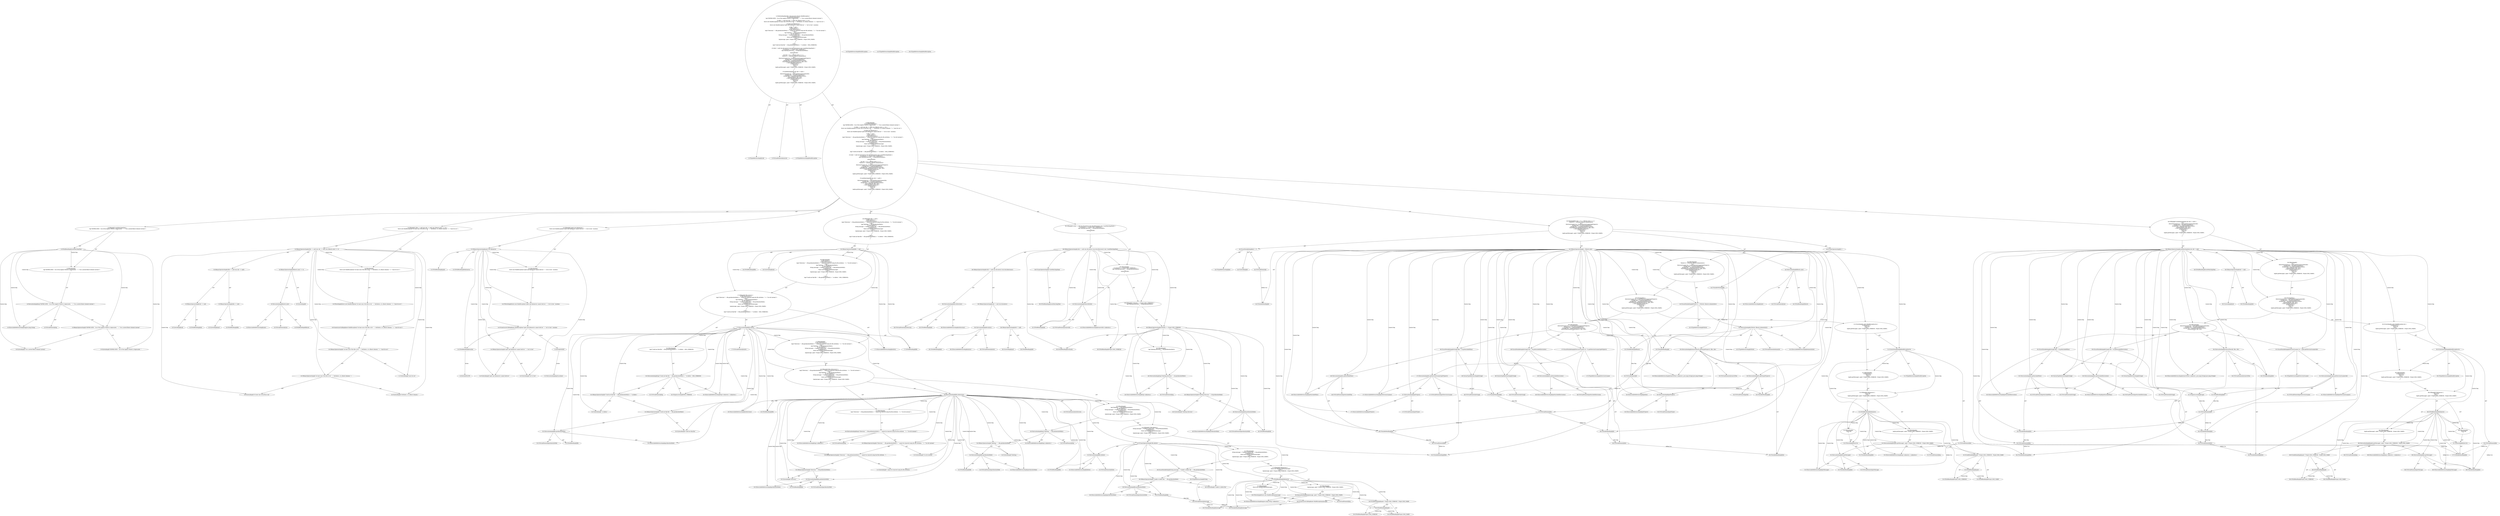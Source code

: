 digraph "execute#?" {
0 [label="2:CtTypeReferenceImpl@void" shape=ellipse]
1 [label="2:CtVirtualElement@execute" shape=ellipse]
2 [label="2:CtTypeReferenceImpl@BuildException" shape=ellipse]
3 [label="3:CtFieldReadImpl@usedMatchingTask" shape=ellipse]
4 [label="4:CtExecutableReferenceImpl@log(java.lang.String)" shape=ellipse]
5 [label="4:CtVirtualElement@log" shape=ellipse]
6 [label="5:CtLiteralImpl@\"DEPRECATED - Use of the implicit FileSet is deprecated.  \"" shape=ellipse]
7 [label="6:CtLiteralImpl@\"Use a nested fileset element instead.\"" shape=ellipse]
8 [label="5:CtBinaryOperatorImpl@\"DEPRECATED - Use of the implicit FileSet is deprecated.  \" + \"Use a nested fileset element instead.\"" shape=ellipse]
9 [label="4:CtInvocationImpl@log(\"DEPRECATED - Use of the implicit FileSet is deprecated.  \" + \"Use a nested fileset element instead.\")" shape=ellipse]
10 [label="3:CtBlockImpl@\{
    log(\"DEPRECATED - Use of the implicit FileSet is deprecated.  \" + \"Use a nested fileset element instead.\");
\}" shape=ellipse]
11 [label="3:CtIfImpl@if (usedMatchingTask) \{
    log(\"DEPRECATED - Use of the implicit FileSet is deprecated.  \" + \"Use a nested fileset element instead.\");
\}" shape=ellipse]
12 [label="8:CtFieldReadImpl@file" shape=ellipse]
13 [label="8:CtLiteralImpl@null" shape=ellipse]
14 [label="8:CtBinaryOperatorImpl@(file == null)" shape=ellipse]
15 [label="8:CtFieldReadImpl@dir" shape=ellipse]
16 [label="8:CtLiteralImpl@null" shape=ellipse]
17 [label="8:CtBinaryOperatorImpl@(dir == null)" shape=ellipse]
18 [label="8:CtBinaryOperatorImpl@((file == null) && (dir == null))" shape=ellipse]
19 [label="8:CtExecutableReferenceImpl@size()" shape=ellipse]
20 [label="8:CtVirtualElement@size" shape=ellipse]
21 [label="8:CtFieldReadImpl@filesets" shape=ellipse]
22 [label="8:CtInvocationImpl@filesets.size()" shape=ellipse]
23 [label="8:CtLiteralImpl@0" shape=ellipse]
24 [label="8:CtBinaryOperatorImpl@(filesets.size() == 0)" shape=ellipse]
25 [label="8:CtBinaryOperatorImpl@((file == null) && (dir == null)) && (filesets.size() == 0)" shape=ellipse]
26 [label="9:CtTypeReferenceImpl@BuildException" shape=ellipse]
27 [label="10:CtLiteralImpl@\"At least one of the file or dir \"" shape=ellipse]
28 [label="10:CtLiteralImpl@\"attributes, or a fileset element, \"" shape=ellipse]
29 [label="10:CtBinaryOperatorImpl@(\"At least one of the file or dir \" + \"attributes, or a fileset element, \")" shape=ellipse]
30 [label="11:CtLiteralImpl@\"must be set.\"" shape=ellipse]
31 [label="10:CtBinaryOperatorImpl@(\"At least one of the file or dir \" + \"attributes, or a fileset element, \") + \"must be set.\"" shape=ellipse]
32 [label="9:CtConstructorCallImpl@new BuildException((\"At least one of the file or dir \" + \"attributes, or a fileset element, \") + \"must be set.\")" shape=ellipse]
33 [label="9:CtThrowImpl@throw new BuildException((\"At least one of the file or dir \" + \"attributes, or a fileset element, \") + \"must be set.\")" shape=ellipse]
34 [label="8:CtBlockImpl@\{
    throw new BuildException((\"At least one of the file or dir \" + \"attributes, or a fileset element, \") + \"must be set.\");
\}" shape=ellipse]
35 [label="8:CtIfImpl@if (((file == null) && (dir == null)) && (filesets.size() == 0)) \{
    throw new BuildException((\"At least one of the file or dir \" + \"attributes, or a fileset element, \") + \"must be set.\");
\}" shape=ellipse]
36 [label="13:CtFieldReadImpl@quiet" shape=ellipse]
37 [label="13:CtFieldReadImpl@failonerror" shape=ellipse]
38 [label="13:CtBinaryOperatorImpl@quiet && failonerror" shape=ellipse]
39 [label="14:CtTypeReferenceImpl@BuildException" shape=ellipse]
40 [label="14:CtLiteralImpl@\"quiet and failonerror cannot both be \"" shape=ellipse]
41 [label="14:CtLiteralImpl@\"set to true\"" shape=ellipse]
42 [label="14:CtBinaryOperatorImpl@\"quiet and failonerror cannot both be \" + \"set to true\"" shape=ellipse]
43 [label="14:CtFieldReadImpl@location" shape=ellipse]
44 [label="14:CtConstructorCallImpl@new BuildException(\"quiet and failonerror cannot both be \" + \"set to true\", location)" shape=ellipse]
45 [label="14:CtThrowImpl@throw new BuildException(\"quiet and failonerror cannot both be \" + \"set to true\", location)" shape=ellipse]
46 [label="13:CtBlockImpl@\{
    throw new BuildException(\"quiet and failonerror cannot both be \" + \"set to true\", location);
\}" shape=ellipse]
47 [label="13:CtIfImpl@if (quiet && failonerror) \{
    throw new BuildException(\"quiet and failonerror cannot both be \" + \"set to true\", location);
\}" shape=ellipse]
48 [label="16:CtFieldReadImpl@file" shape=ellipse]
49 [label="16:CtLiteralImpl@null" shape=ellipse]
50 [label="16:CtBinaryOperatorImpl@file != null" shape=ellipse]
51 [label="17:CtExecutableReferenceImpl@exists()" shape=ellipse]
52 [label="17:CtVirtualElement@exists" shape=ellipse]
53 [label="17:CtFieldReadImpl@file" shape=ellipse]
54 [label="17:CtInvocationImpl@file.exists()" shape=ellipse]
55 [label="18:CtExecutableReferenceImpl@isDirectory()" shape=ellipse]
56 [label="18:CtVirtualElement@isDirectory" shape=ellipse]
57 [label="18:CtFieldReadImpl@file" shape=ellipse]
58 [label="18:CtInvocationImpl@file.isDirectory()" shape=ellipse]
59 [label="19:CtExecutableReferenceImpl@log(<unknown>)" shape=ellipse]
60 [label="19:CtVirtualElement@log" shape=ellipse]
61 [label="20:CtLiteralImpl@\"Directory \"" shape=ellipse]
62 [label="20:CtExecutableReferenceImpl@getAbsolutePath()" shape=ellipse]
63 [label="20:CtVirtualElement@getAbsolutePath" shape=ellipse]
64 [label="20:CtFieldReadImpl@file" shape=ellipse]
65 [label="20:CtInvocationImpl@file.getAbsolutePath()" shape=ellipse]
66 [label="20:CtBinaryOperatorImpl@(\"Directory \" + file.getAbsolutePath())" shape=ellipse]
67 [label="21:CtLiteralImpl@\" cannot be removed using the file attribute.  \"" shape=ellipse]
68 [label="20:CtBinaryOperatorImpl@((\"Directory \" + file.getAbsolutePath()) + \" cannot be removed using the file attribute.  \")" shape=ellipse]
69 [label="22:CtLiteralImpl@\"Use dir instead.\"" shape=ellipse]
70 [label="20:CtBinaryOperatorImpl@((\"Directory \" + file.getAbsolutePath()) + \" cannot be removed using the file attribute.  \") + \"Use dir instead.\"" shape=ellipse]
71 [label="19:CtInvocationImpl@log(((\"Directory \" + file.getAbsolutePath()) + \" cannot be removed using the file attribute.  \") + \"Use dir instead.\")" shape=ellipse]
72 [label="18:CtBlockImpl@\{
    log(((\"Directory \" + file.getAbsolutePath()) + \" cannot be removed using the file attribute.  \") + \"Use dir instead.\");
\}" shape=ellipse]
73 [label="24:CtExecutableReferenceImpl@log(<unknown>)" shape=ellipse]
74 [label="24:CtVirtualElement@log" shape=ellipse]
75 [label="24:CtLiteralImpl@\"Deleting: \"" shape=ellipse]
76 [label="24:CtExecutableReferenceImpl@getAbsolutePath()" shape=ellipse]
77 [label="24:CtVirtualElement@getAbsolutePath" shape=ellipse]
78 [label="24:CtFieldReadImpl@file" shape=ellipse]
79 [label="24:CtInvocationImpl@file.getAbsolutePath()" shape=ellipse]
80 [label="24:CtBinaryOperatorImpl@\"Deleting: \" + file.getAbsolutePath()" shape=ellipse]
81 [label="24:CtInvocationImpl@log(\"Deleting: \" + file.getAbsolutePath())" shape=ellipse]
82 [label="25:CtExecutableReferenceImpl@delete()" shape=ellipse]
83 [label="25:CtVirtualElement@delete" shape=ellipse]
84 [label="25:CtFieldReadImpl@file" shape=ellipse]
85 [label="25:CtInvocationImpl@file.delete()" shape=ellipse]
86 [label="25:CtUnaryOperatorImpl@!file.delete()" shape=ellipse]
87 [label="26:CtTypeReferenceImpl@String" shape=ellipse]
88 [label="26:CtLiteralImpl@\"Unable to delete file \"" shape=ellipse]
89 [label="26:CtExecutableReferenceImpl@getAbsolutePath()" shape=ellipse]
90 [label="26:CtVirtualElement@getAbsolutePath" shape=ellipse]
91 [label="26:CtFieldReadImpl@file" shape=ellipse]
92 [label="26:CtInvocationImpl@file.getAbsolutePath()" shape=ellipse]
93 [label="26:CtBinaryOperatorImpl@\"Unable to delete file \" + file.getAbsolutePath()" shape=ellipse]
94 [label="26:CtVirtualElement@message" shape=ellipse]
95 [label="26:CtLocalVariableImpl@String message = \"Unable to delete file \" + file.getAbsolutePath()" shape=ellipse]
96 [label="27:CtFieldReadImpl@failonerror" shape=ellipse]
97 [label="28:CtTypeReferenceImpl@BuildException" shape=ellipse]
98 [label="28:CtVariableReadImpl@message" shape=ellipse]
99 [label="28:CtConstructorCallImpl@new BuildException(message)" shape=ellipse]
100 [label="28:CtThrowImpl@throw new BuildException(message)" shape=ellipse]
101 [label="27:CtBlockImpl@\{
    throw new BuildException(message);
\}" shape=ellipse]
102 [label="30:CtExecutableReferenceImpl@log(java.lang.String,<unknown>)" shape=ellipse]
103 [label="30:CtVirtualElement@log" shape=ellipse]
104 [label="30:CtVariableReadImpl@message" shape=ellipse]
105 [label="30:CtFieldReadImpl@quiet" shape=ellipse]
106 [label="30:CtFieldReadImpl@Project.MSG_VERBOSE" shape=ellipse]
107 [label="30:CtFieldReadImpl@Project.MSG_WARN" shape=ellipse]
108 [label="30:CtConditionalImpl@quiet ? Project.MSG_VERBOSE : Project.MSG_WARN" shape=ellipse]
109 [label="30:CtInvocationImpl@log(message, quiet ? Project.MSG_VERBOSE : Project.MSG_WARN)" shape=ellipse]
110 [label="29:CtBlockImpl@\{
    log(message, quiet ? Project.MSG_VERBOSE : Project.MSG_WARN);
\}" shape=ellipse]
111 [label="27:CtIfImpl@if (failonerror) \{
    throw new BuildException(message);
\} else \{
    log(message, quiet ? Project.MSG_VERBOSE : Project.MSG_WARN);
\}" shape=ellipse]
112 [label="25:CtBlockImpl@\{
    String message = \"Unable to delete file \" + file.getAbsolutePath();
    if (failonerror) \{
        throw new BuildException(message);
    \} else \{
        log(message, quiet ? Project.MSG_VERBOSE : Project.MSG_WARN);
    \}
\}" shape=ellipse]
113 [label="25:CtIfImpl@if (!file.delete()) \{
    String message = \"Unable to delete file \" + file.getAbsolutePath();
    if (failonerror) \{
        throw new BuildException(message);
    \} else \{
        log(message, quiet ? Project.MSG_VERBOSE : Project.MSG_WARN);
    \}
\}" shape=ellipse]
114 [label="23:CtBlockImpl@\{
    log(\"Deleting: \" + file.getAbsolutePath());
    if (!file.delete()) \{
        String message = \"Unable to delete file \" + file.getAbsolutePath();
        if (failonerror) \{
            throw new BuildException(message);
        \} else \{
            log(message, quiet ? Project.MSG_VERBOSE : Project.MSG_WARN);
        \}
    \}
\}" shape=ellipse]
115 [label="18:CtIfImpl@if (file.isDirectory()) \{
    log(((\"Directory \" + file.getAbsolutePath()) + \" cannot be removed using the file attribute.  \") + \"Use dir instead.\");
\} else \{
    log(\"Deleting: \" + file.getAbsolutePath());
    if (!file.delete()) \{
        String message = \"Unable to delete file \" + file.getAbsolutePath();
        if (failonerror) \{
            throw new BuildException(message);
        \} else \{
            log(message, quiet ? Project.MSG_VERBOSE : Project.MSG_WARN);
        \}
    \}
\}" shape=ellipse]
116 [label="17:CtBlockImpl@\{
    if (file.isDirectory()) \{
        log(((\"Directory \" + file.getAbsolutePath()) + \" cannot be removed using the file attribute.  \") + \"Use dir instead.\");
    \} else \{
        log(\"Deleting: \" + file.getAbsolutePath());
        if (!file.delete()) \{
            String message = \"Unable to delete file \" + file.getAbsolutePath();
            if (failonerror) \{
                throw new BuildException(message);
            \} else \{
                log(message, quiet ? Project.MSG_VERBOSE : Project.MSG_WARN);
            \}
        \}
    \}
\}" shape=ellipse]
117 [label="35:CtExecutableReferenceImpl@log(<unknown>,<unknown>)" shape=ellipse]
118 [label="35:CtVirtualElement@log" shape=ellipse]
119 [label="35:CtLiteralImpl@\"Could not find file \"" shape=ellipse]
120 [label="35:CtExecutableReferenceImpl@getAbsolutePath()" shape=ellipse]
121 [label="35:CtVirtualElement@getAbsolutePath" shape=ellipse]
122 [label="35:CtFieldReadImpl@file" shape=ellipse]
123 [label="35:CtInvocationImpl@file.getAbsolutePath()" shape=ellipse]
124 [label="35:CtBinaryOperatorImpl@(\"Could not find file \" + file.getAbsolutePath())" shape=ellipse]
125 [label="35:CtLiteralImpl@\" to delete.\"" shape=ellipse]
126 [label="35:CtBinaryOperatorImpl@(\"Could not find file \" + file.getAbsolutePath()) + \" to delete.\"" shape=ellipse]
127 [label="35:CtTypeAccessImpl@MSG_VERBOSE" shape=ellipse]
128 [label="35:CtInvocationImpl@log((\"Could not find file \" + file.getAbsolutePath()) + \" to delete.\", MSG_VERBOSE)" shape=ellipse]
129 [label="34:CtBlockImpl@\{
    log((\"Could not find file \" + file.getAbsolutePath()) + \" to delete.\", MSG_VERBOSE);
\}" shape=ellipse]
130 [label="17:CtIfImpl@if (file.exists()) \{
    if (file.isDirectory()) \{
        log(((\"Directory \" + file.getAbsolutePath()) + \" cannot be removed using the file attribute.  \") + \"Use dir instead.\");
    \} else \{
        log(\"Deleting: \" + file.getAbsolutePath());
        if (!file.delete()) \{
            String message = \"Unable to delete file \" + file.getAbsolutePath();
            if (failonerror) \{
                throw new BuildException(message);
            \} else \{
                log(message, quiet ? Project.MSG_VERBOSE : Project.MSG_WARN);
            \}
        \}
    \}
\} else \{
    log((\"Could not find file \" + file.getAbsolutePath()) + \" to delete.\", MSG_VERBOSE);
\}" shape=ellipse]
131 [label="16:CtBlockImpl@\{
    if (file.exists()) \{
        if (file.isDirectory()) \{
            log(((\"Directory \" + file.getAbsolutePath()) + \" cannot be removed using the file attribute.  \") + \"Use dir instead.\");
        \} else \{
            log(\"Deleting: \" + file.getAbsolutePath());
            if (!file.delete()) \{
                String message = \"Unable to delete file \" + file.getAbsolutePath();
                if (failonerror) \{
                    throw new BuildException(message);
                \} else \{
                    log(message, quiet ? Project.MSG_VERBOSE : Project.MSG_WARN);
                \}
            \}
        \}
    \} else \{
        log((\"Could not find file \" + file.getAbsolutePath()) + \" to delete.\", MSG_VERBOSE);
    \}
\}" shape=ellipse]
132 [label="16:CtIfImpl@if (file != null) \{
    if (file.exists()) \{
        if (file.isDirectory()) \{
            log(((\"Directory \" + file.getAbsolutePath()) + \" cannot be removed using the file attribute.  \") + \"Use dir instead.\");
        \} else \{
            log(\"Deleting: \" + file.getAbsolutePath());
            if (!file.delete()) \{
                String message = \"Unable to delete file \" + file.getAbsolutePath();
                if (failonerror) \{
                    throw new BuildException(message);
                \} else \{
                    log(message, quiet ? Project.MSG_VERBOSE : Project.MSG_WARN);
                \}
            \}
        \}
    \} else \{
        log((\"Could not find file \" + file.getAbsolutePath()) + \" to delete.\", MSG_VERBOSE);
    \}
\}" shape=ellipse]
133 [label="38:CtFieldReadImpl@dir" shape=ellipse]
134 [label="38:CtLiteralImpl@null" shape=ellipse]
135 [label="38:CtBinaryOperatorImpl@(dir != null)" shape=ellipse]
136 [label="38:CtExecutableReferenceImpl@exists()" shape=ellipse]
137 [label="38:CtVirtualElement@exists" shape=ellipse]
138 [label="38:CtFieldReadImpl@dir" shape=ellipse]
139 [label="38:CtInvocationImpl@dir.exists()" shape=ellipse]
140 [label="38:CtBinaryOperatorImpl@((dir != null) && dir.exists())" shape=ellipse]
141 [label="38:CtExecutableReferenceImpl@isDirectory()" shape=ellipse]
142 [label="38:CtVirtualElement@isDirectory" shape=ellipse]
143 [label="38:CtFieldReadImpl@dir" shape=ellipse]
144 [label="38:CtInvocationImpl@dir.isDirectory()" shape=ellipse]
145 [label="38:CtBinaryOperatorImpl@(((dir != null) && dir.exists()) && dir.isDirectory())" shape=ellipse]
146 [label="38:CtFieldReadImpl@usedMatchingTask" shape=ellipse]
147 [label="38:CtUnaryOperatorImpl@(!usedMatchingTask)" shape=ellipse]
148 [label="38:CtBinaryOperatorImpl@(((dir != null) && dir.exists()) && dir.isDirectory()) && (!usedMatchingTask)" shape=ellipse]
149 [label="39:CtFieldReadImpl@verbosity" shape=ellipse]
150 [label="39:CtFieldReadImpl@Project.MSG_VERBOSE" shape=ellipse]
151 [label="39:CtBinaryOperatorImpl@verbosity == Project.MSG_VERBOSE" shape=ellipse]
152 [label="40:CtExecutableReferenceImpl@log(<unknown>)" shape=ellipse]
153 [label="40:CtVirtualElement@log" shape=ellipse]
154 [label="40:CtLiteralImpl@\"Deleting directory \"" shape=ellipse]
155 [label="40:CtExecutableReferenceImpl@getAbsolutePath()" shape=ellipse]
156 [label="40:CtVirtualElement@getAbsolutePath" shape=ellipse]
157 [label="40:CtFieldReadImpl@dir" shape=ellipse]
158 [label="40:CtInvocationImpl@dir.getAbsolutePath()" shape=ellipse]
159 [label="40:CtBinaryOperatorImpl@\"Deleting directory \" + dir.getAbsolutePath()" shape=ellipse]
160 [label="40:CtInvocationImpl@log(\"Deleting directory \" + dir.getAbsolutePath())" shape=ellipse]
161 [label="39:CtBlockImpl@\{
    log(\"Deleting directory \" + dir.getAbsolutePath());
\}" shape=ellipse]
162 [label="39:CtIfImpl@if (verbosity == Project.MSG_VERBOSE) \{
    log(\"Deleting directory \" + dir.getAbsolutePath());
\}" shape=ellipse]
163 [label="42:CtExecutableReferenceImpl@removeDir(<unknown>)" shape=ellipse]
164 [label="42:CtVirtualElement@removeDir" shape=ellipse]
165 [label="42:CtFieldReadImpl@dir" shape=ellipse]
166 [label="42:CtInvocationImpl@removeDir(dir)" shape=ellipse]
167 [label="38:CtBlockImpl@\{
    if (verbosity == Project.MSG_VERBOSE) \{
        log(\"Deleting directory \" + dir.getAbsolutePath());
    \}
    removeDir(dir);
\}" shape=ellipse]
168 [label="38:CtIfImpl@if ((((dir != null) && dir.exists()) && dir.isDirectory()) && (!usedMatchingTask)) \{
    if (verbosity == Project.MSG_VERBOSE) \{
        log(\"Deleting directory \" + dir.getAbsolutePath());
    \}
    removeDir(dir);
\}" shape=ellipse]
169 [label="44:CtTypeReferenceImpl@int" shape=ellipse]
170 [label="44:CtLiteralImpl@0" shape=ellipse]
171 [label="44:CtVirtualElement@i" shape=ellipse]
172 [label="44:CtLocalVariableImpl@int i = 0" shape=ellipse]
173 [label="44:CtVariableReadImpl@i" shape=ellipse]
174 [label="44:CtExecutableReferenceImpl@size()" shape=ellipse]
175 [label="44:CtVirtualElement@size" shape=ellipse]
176 [label="44:CtFieldReadImpl@filesets" shape=ellipse]
177 [label="44:CtInvocationImpl@filesets.size()" shape=ellipse]
178 [label="44:CtBinaryOperatorImpl@i < filesets.size()" shape=ellipse]
179 [label="44:CtVariableWriteImpl@i" shape=ellipse]
180 [label="44:CtUnaryOperatorImpl@i++" shape=ellipse]
181 [label="45:CtTypeReferenceImpl@FileSet" shape=ellipse]
182 [label="45:CtExecutableReferenceImpl@elementAt(int)" shape=ellipse]
183 [label="45:CtVirtualElement@elementAt" shape=ellipse]
184 [label="45:CtFieldReadImpl@filesets" shape=ellipse]
185 [label="45:CtVariableReadImpl@i" shape=ellipse]
186 [label="45:CtInvocationImpl@((FileSet) (filesets.elementAt(i)))" shape=ellipse]
187 [label="45:CtTypeReferenceImpl@FileSet" shape=ellipse]
188 [label="45:CtVirtualElement@fs" shape=ellipse]
189 [label="45:CtLocalVariableImpl@FileSet fs = ((FileSet) (filesets.elementAt(i)))" shape=ellipse]
190 [label="47:CtTypeReferenceImpl@DirectoryScanner" shape=ellipse]
191 [label="47:CtExecutableReferenceImpl@getDirectoryScanner()" shape=ellipse]
192 [label="47:CtVirtualElement@getDirectoryScanner" shape=ellipse]
193 [label="47:CtVariableReadImpl@fs" shape=ellipse]
194 [label="47:CtExecutableReferenceImpl@getProject()" shape=ellipse]
195 [label="47:CtVirtualElement@getProject" shape=ellipse]
196 [label="47:CtInvocationImpl@getProject()" shape=ellipse]
197 [label="47:CtInvocationImpl@fs.getDirectoryScanner(getProject())" shape=ellipse]
198 [label="47:CtVirtualElement@ds" shape=ellipse]
199 [label="47:CtLocalVariableImpl@DirectoryScanner ds = fs.getDirectoryScanner(getProject())" shape=ellipse]
200 [label="48:CtVirtualElement@String[]" shape=ellipse]
201 [label="48:CtArrayTypeReferenceImpl@String[]" shape=ellipse]
202 [label="48:CtExecutableReferenceImpl@getIncludedFiles()" shape=ellipse]
203 [label="48:CtVirtualElement@getIncludedFiles" shape=ellipse]
204 [label="48:CtVariableReadImpl@ds" shape=ellipse]
205 [label="48:CtInvocationImpl@ds.getIncludedFiles()" shape=ellipse]
206 [label="48:CtVirtualElement@files" shape=ellipse]
207 [label="48:CtLocalVariableImpl@String[] files = ds.getIncludedFiles()" shape=ellipse]
208 [label="49:CtVirtualElement@String[]" shape=ellipse]
209 [label="49:CtArrayTypeReferenceImpl@String[]" shape=ellipse]
210 [label="49:CtExecutableReferenceImpl@getIncludedDirectories()" shape=ellipse]
211 [label="49:CtVirtualElement@getIncludedDirectories" shape=ellipse]
212 [label="49:CtVariableReadImpl@ds" shape=ellipse]
213 [label="49:CtInvocationImpl@ds.getIncludedDirectories()" shape=ellipse]
214 [label="49:CtVirtualElement@dirs" shape=ellipse]
215 [label="49:CtLocalVariableImpl@String[] dirs = ds.getIncludedDirectories()" shape=ellipse]
216 [label="50:CtExecutableReferenceImpl@removeFiles(<unknown>,java.lang.String[],java.lang.String[])" shape=ellipse]
217 [label="50:CtVirtualElement@removeFiles" shape=ellipse]
218 [label="50:CtExecutableReferenceImpl@getDir()" shape=ellipse]
219 [label="50:CtVirtualElement@getDir" shape=ellipse]
220 [label="50:CtVariableReadImpl@fs" shape=ellipse]
221 [label="50:CtExecutableReferenceImpl@getProject()" shape=ellipse]
222 [label="50:CtVirtualElement@getProject" shape=ellipse]
223 [label="50:CtInvocationImpl@getProject()" shape=ellipse]
224 [label="50:CtInvocationImpl@fs.getDir(getProject())" shape=ellipse]
225 [label="50:CtVariableReadImpl@files" shape=ellipse]
226 [label="50:CtVariableReadImpl@dirs" shape=ellipse]
227 [label="50:CtInvocationImpl@removeFiles(fs.getDir(getProject()), files, dirs)" shape=ellipse]
228 [label="46:CtBlockImpl@\{
    DirectoryScanner ds = fs.getDirectoryScanner(getProject());
    String[] files = ds.getIncludedFiles();
    String[] dirs = ds.getIncludedDirectories();
    removeFiles(fs.getDir(getProject()), files, dirs);
\}" shape=ellipse]
229 [label="51:CtVirtualElement@be" shape=ellipse]
230 [label="51:CtTypeReferenceImpl@BuildException" shape=ellipse]
231 [label="51:CtCatchVariableImpl@BuildException be" shape=ellipse]
232 [label="52:CtFieldReadImpl@failonerror" shape=ellipse]
233 [label="53:CtVariableReadImpl@be" shape=ellipse]
234 [label="53:CtThrowImpl@throw be" shape=ellipse]
235 [label="52:CtBlockImpl@\{
    throw be;
\}" shape=ellipse]
236 [label="55:CtExecutableReferenceImpl@log(<unknown>,<unknown>)" shape=ellipse]
237 [label="55:CtVirtualElement@log" shape=ellipse]
238 [label="55:CtExecutableReferenceImpl@getMessage()" shape=ellipse]
239 [label="55:CtVirtualElement@getMessage" shape=ellipse]
240 [label="55:CtVariableReadImpl@be" shape=ellipse]
241 [label="55:CtInvocationImpl@be.getMessage()" shape=ellipse]
242 [label="55:CtFieldReadImpl@quiet" shape=ellipse]
243 [label="55:CtFieldReadImpl@Project.MSG_VERBOSE" shape=ellipse]
244 [label="55:CtFieldReadImpl@Project.MSG_WARN" shape=ellipse]
245 [label="55:CtConditionalImpl@quiet ? Project.MSG_VERBOSE : Project.MSG_WARN" shape=ellipse]
246 [label="55:CtInvocationImpl@log(be.getMessage(), quiet ? Project.MSG_VERBOSE : Project.MSG_WARN)" shape=ellipse]
247 [label="54:CtBlockImpl@\{
    log(be.getMessage(), quiet ? Project.MSG_VERBOSE : Project.MSG_WARN);
\}" shape=ellipse]
248 [label="52:CtIfImpl@if (failonerror) \{
    throw be;
\} else \{
    log(be.getMessage(), quiet ? Project.MSG_VERBOSE : Project.MSG_WARN);
\}" shape=ellipse]
249 [label="51:CtBlockImpl@\{
    if (failonerror) \{
        throw be;
    \} else \{
        log(be.getMessage(), quiet ? Project.MSG_VERBOSE : Project.MSG_WARN);
    \}
\}" shape=ellipse]
250 [label="51:CtCatchImpl@ catch (BuildException be) \{
    if (failonerror) \{
        throw be;
    \} else \{
        log(be.getMessage(), quiet ? Project.MSG_VERBOSE : Project.MSG_WARN);
    \}
\}" shape=ellipse]
251 [label="46:CtTryImpl@try \{
    DirectoryScanner ds = fs.getDirectoryScanner(getProject());
    String[] files = ds.getIncludedFiles();
    String[] dirs = ds.getIncludedDirectories();
    removeFiles(fs.getDir(getProject()), files, dirs);
\} catch (BuildException be) \{
    if (failonerror) \{
        throw be;
    \} else \{
        log(be.getMessage(), quiet ? Project.MSG_VERBOSE : Project.MSG_WARN);
    \}
\}" shape=ellipse]
252 [label="44:CtBlockImpl@\{
    FileSet fs = ((FileSet) (filesets.elementAt(i)));
    try \{
        DirectoryScanner ds = fs.getDirectoryScanner(getProject());
        String[] files = ds.getIncludedFiles();
        String[] dirs = ds.getIncludedDirectories();
        removeFiles(fs.getDir(getProject()), files, dirs);
    \} catch (BuildException be) \{
        if (failonerror) \{
            throw be;
        \} else \{
            log(be.getMessage(), quiet ? Project.MSG_VERBOSE : Project.MSG_WARN);
        \}
    \}
\}" shape=ellipse]
253 [label="44:CtForImpl@for (int i = 0; i < filesets.size(); i++) \{
    FileSet fs = ((FileSet) (filesets.elementAt(i)));
    try \{
        DirectoryScanner ds = fs.getDirectoryScanner(getProject());
        String[] files = ds.getIncludedFiles();
        String[] dirs = ds.getIncludedDirectories();
        removeFiles(fs.getDir(getProject()), files, dirs);
    \} catch (BuildException be) \{
        if (failonerror) \{
            throw be;
        \} else \{
            log(be.getMessage(), quiet ? Project.MSG_VERBOSE : Project.MSG_WARN);
        \}
    \}
\}" shape=ellipse]
254 [label="59:CtFieldReadImpl@usedMatchingTask" shape=ellipse]
255 [label="59:CtFieldReadImpl@dir" shape=ellipse]
256 [label="59:CtLiteralImpl@null" shape=ellipse]
257 [label="59:CtBinaryOperatorImpl@(dir != null)" shape=ellipse]
258 [label="59:CtBinaryOperatorImpl@usedMatchingTask && (dir != null)" shape=ellipse]
259 [label="61:CtTypeReferenceImpl@DirectoryScanner" shape=ellipse]
260 [label="61:CtExecutableReferenceImpl@getDirectoryScanner()" shape=ellipse]
261 [label="61:CtVirtualElement@getDirectoryScanner" shape=ellipse]
262 [label="61:CtSuperAccessImpl@super" shape=ellipse]
263 [label="61:CtFieldReadImpl@dir" shape=ellipse]
264 [label="61:CtInvocationImpl@super.getDirectoryScanner(dir)" shape=ellipse]
265 [label="61:CtVirtualElement@ds" shape=ellipse]
266 [label="61:CtLocalVariableImpl@DirectoryScanner ds = super.getDirectoryScanner(dir)" shape=ellipse]
267 [label="62:CtVirtualElement@String[]" shape=ellipse]
268 [label="62:CtArrayTypeReferenceImpl@String[]" shape=ellipse]
269 [label="62:CtExecutableReferenceImpl@getIncludedFiles()" shape=ellipse]
270 [label="62:CtVirtualElement@getIncludedFiles" shape=ellipse]
271 [label="62:CtVariableReadImpl@ds" shape=ellipse]
272 [label="62:CtInvocationImpl@ds.getIncludedFiles()" shape=ellipse]
273 [label="62:CtVirtualElement@files" shape=ellipse]
274 [label="62:CtLocalVariableImpl@String[] files = ds.getIncludedFiles()" shape=ellipse]
275 [label="63:CtVirtualElement@String[]" shape=ellipse]
276 [label="63:CtArrayTypeReferenceImpl@String[]" shape=ellipse]
277 [label="63:CtExecutableReferenceImpl@getIncludedDirectories()" shape=ellipse]
278 [label="63:CtVirtualElement@getIncludedDirectories" shape=ellipse]
279 [label="63:CtVariableReadImpl@ds" shape=ellipse]
280 [label="63:CtInvocationImpl@ds.getIncludedDirectories()" shape=ellipse]
281 [label="63:CtVirtualElement@dirs" shape=ellipse]
282 [label="63:CtLocalVariableImpl@String[] dirs = ds.getIncludedDirectories()" shape=ellipse]
283 [label="64:CtExecutableReferenceImpl@removeFiles(<unknown>,java.lang.String[],java.lang.String[])" shape=ellipse]
284 [label="64:CtVirtualElement@removeFiles" shape=ellipse]
285 [label="64:CtFieldReadImpl@dir" shape=ellipse]
286 [label="64:CtVariableReadImpl@files" shape=ellipse]
287 [label="64:CtVariableReadImpl@dirs" shape=ellipse]
288 [label="64:CtInvocationImpl@removeFiles(dir, files, dirs)" shape=ellipse]
289 [label="60:CtBlockImpl@\{
    DirectoryScanner ds = super.getDirectoryScanner(dir);
    String[] files = ds.getIncludedFiles();
    String[] dirs = ds.getIncludedDirectories();
    removeFiles(dir, files, dirs);
\}" shape=ellipse]
290 [label="65:CtVirtualElement@be" shape=ellipse]
291 [label="65:CtTypeReferenceImpl@BuildException" shape=ellipse]
292 [label="65:CtCatchVariableImpl@BuildException be" shape=ellipse]
293 [label="66:CtFieldReadImpl@failonerror" shape=ellipse]
294 [label="67:CtVariableReadImpl@be" shape=ellipse]
295 [label="67:CtThrowImpl@throw be" shape=ellipse]
296 [label="66:CtBlockImpl@\{
    throw be;
\}" shape=ellipse]
297 [label="69:CtExecutableReferenceImpl@log(<unknown>,<unknown>)" shape=ellipse]
298 [label="69:CtVirtualElement@log" shape=ellipse]
299 [label="69:CtExecutableReferenceImpl@getMessage()" shape=ellipse]
300 [label="69:CtVirtualElement@getMessage" shape=ellipse]
301 [label="69:CtVariableReadImpl@be" shape=ellipse]
302 [label="69:CtInvocationImpl@be.getMessage()" shape=ellipse]
303 [label="69:CtFieldReadImpl@quiet" shape=ellipse]
304 [label="69:CtFieldReadImpl@Project.MSG_VERBOSE" shape=ellipse]
305 [label="69:CtFieldReadImpl@Project.MSG_WARN" shape=ellipse]
306 [label="69:CtConditionalImpl@quiet ? Project.MSG_VERBOSE : Project.MSG_WARN" shape=ellipse]
307 [label="69:CtInvocationImpl@log(be.getMessage(), quiet ? Project.MSG_VERBOSE : Project.MSG_WARN)" shape=ellipse]
308 [label="68:CtBlockImpl@\{
    log(be.getMessage(), quiet ? Project.MSG_VERBOSE : Project.MSG_WARN);
\}" shape=ellipse]
309 [label="66:CtIfImpl@if (failonerror) \{
    throw be;
\} else \{
    log(be.getMessage(), quiet ? Project.MSG_VERBOSE : Project.MSG_WARN);
\}" shape=ellipse]
310 [label="65:CtBlockImpl@\{
    if (failonerror) \{
        throw be;
    \} else \{
        log(be.getMessage(), quiet ? Project.MSG_VERBOSE : Project.MSG_WARN);
    \}
\}" shape=ellipse]
311 [label="65:CtCatchImpl@ catch (BuildException be) \{
    if (failonerror) \{
        throw be;
    \} else \{
        log(be.getMessage(), quiet ? Project.MSG_VERBOSE : Project.MSG_WARN);
    \}
\}" shape=ellipse]
312 [label="60:CtTryImpl@try \{
    DirectoryScanner ds = super.getDirectoryScanner(dir);
    String[] files = ds.getIncludedFiles();
    String[] dirs = ds.getIncludedDirectories();
    removeFiles(dir, files, dirs);
\} catch (BuildException be) \{
    if (failonerror) \{
        throw be;
    \} else \{
        log(be.getMessage(), quiet ? Project.MSG_VERBOSE : Project.MSG_WARN);
    \}
\}" shape=ellipse]
313 [label="59:CtBlockImpl@\{
    try \{
        DirectoryScanner ds = super.getDirectoryScanner(dir);
        String[] files = ds.getIncludedFiles();
        String[] dirs = ds.getIncludedDirectories();
        removeFiles(dir, files, dirs);
    \} catch (BuildException be) \{
        if (failonerror) \{
            throw be;
        \} else \{
            log(be.getMessage(), quiet ? Project.MSG_VERBOSE : Project.MSG_WARN);
        \}
    \}
\}" shape=ellipse]
314 [label="59:CtIfImpl@if (usedMatchingTask && (dir != null)) \{
    try \{
        DirectoryScanner ds = super.getDirectoryScanner(dir);
        String[] files = ds.getIncludedFiles();
        String[] dirs = ds.getIncludedDirectories();
        removeFiles(dir, files, dirs);
    \} catch (BuildException be) \{
        if (failonerror) \{
            throw be;
        \} else \{
            log(be.getMessage(), quiet ? Project.MSG_VERBOSE : Project.MSG_WARN);
        \}
    \}
\}" shape=ellipse]
315 [label="2:CtBlockImpl@\{
    if (usedMatchingTask) \{
        log(\"DEPRECATED - Use of the implicit FileSet is deprecated.  \" + \"Use a nested fileset element instead.\");
    \}
    if (((file == null) && (dir == null)) && (filesets.size() == 0)) \{
        throw new BuildException((\"At least one of the file or dir \" + \"attributes, or a fileset element, \") + \"must be set.\");
    \}
    if (quiet && failonerror) \{
        throw new BuildException(\"quiet and failonerror cannot both be \" + \"set to true\", location);
    \}
    if (file != null) \{
        if (file.exists()) \{
            if (file.isDirectory()) \{
                log(((\"Directory \" + file.getAbsolutePath()) + \" cannot be removed using the file attribute.  \") + \"Use dir instead.\");
            \} else \{
                log(\"Deleting: \" + file.getAbsolutePath());
                if (!file.delete()) \{
                    String message = \"Unable to delete file \" + file.getAbsolutePath();
                    if (failonerror) \{
                        throw new BuildException(message);
                    \} else \{
                        log(message, quiet ? Project.MSG_VERBOSE : Project.MSG_WARN);
                    \}
                \}
            \}
        \} else \{
            log((\"Could not find file \" + file.getAbsolutePath()) + \" to delete.\", MSG_VERBOSE);
        \}
    \}
    if ((((dir != null) && dir.exists()) && dir.isDirectory()) && (!usedMatchingTask)) \{
        if (verbosity == Project.MSG_VERBOSE) \{
            log(\"Deleting directory \" + dir.getAbsolutePath());
        \}
        removeDir(dir);
    \}
    for (int i = 0; i < filesets.size(); i++) \{
        FileSet fs = ((FileSet) (filesets.elementAt(i)));
        try \{
            DirectoryScanner ds = fs.getDirectoryScanner(getProject());
            String[] files = ds.getIncludedFiles();
            String[] dirs = ds.getIncludedDirectories();
            removeFiles(fs.getDir(getProject()), files, dirs);
        \} catch (BuildException be) \{
            if (failonerror) \{
                throw be;
            \} else \{
                log(be.getMessage(), quiet ? Project.MSG_VERBOSE : Project.MSG_WARN);
            \}
        \}
    \}
    if (usedMatchingTask && (dir != null)) \{
        try \{
            DirectoryScanner ds = super.getDirectoryScanner(dir);
            String[] files = ds.getIncludedFiles();
            String[] dirs = ds.getIncludedDirectories();
            removeFiles(dir, files, dirs);
        \} catch (BuildException be) \{
            if (failonerror) \{
                throw be;
            \} else \{
                log(be.getMessage(), quiet ? Project.MSG_VERBOSE : Project.MSG_WARN);
            \}
        \}
    \}
\}" shape=ellipse]
316 [label="2:CtMethodImpl@public void execute() throws BuildException \{
    if (usedMatchingTask) \{
        log(\"DEPRECATED - Use of the implicit FileSet is deprecated.  \" + \"Use a nested fileset element instead.\");
    \}
    if (((file == null) && (dir == null)) && (filesets.size() == 0)) \{
        throw new BuildException((\"At least one of the file or dir \" + \"attributes, or a fileset element, \") + \"must be set.\");
    \}
    if (quiet && failonerror) \{
        throw new BuildException(\"quiet and failonerror cannot both be \" + \"set to true\", location);
    \}
    if (file != null) \{
        if (file.exists()) \{
            if (file.isDirectory()) \{
                log(((\"Directory \" + file.getAbsolutePath()) + \" cannot be removed using the file attribute.  \") + \"Use dir instead.\");
            \} else \{
                log(\"Deleting: \" + file.getAbsolutePath());
                if (!file.delete()) \{
                    String message = \"Unable to delete file \" + file.getAbsolutePath();
                    if (failonerror) \{
                        throw new BuildException(message);
                    \} else \{
                        log(message, quiet ? Project.MSG_VERBOSE : Project.MSG_WARN);
                    \}
                \}
            \}
        \} else \{
            log((\"Could not find file \" + file.getAbsolutePath()) + \" to delete.\", MSG_VERBOSE);
        \}
    \}
    if ((((dir != null) && dir.exists()) && dir.isDirectory()) && (!usedMatchingTask)) \{
        if (verbosity == Project.MSG_VERBOSE) \{
            log(\"Deleting directory \" + dir.getAbsolutePath());
        \}
        removeDir(dir);
    \}
    for (int i = 0; i < filesets.size(); i++) \{
        FileSet fs = ((FileSet) (filesets.elementAt(i)));
        try \{
            DirectoryScanner ds = fs.getDirectoryScanner(getProject());
            String[] files = ds.getIncludedFiles();
            String[] dirs = ds.getIncludedDirectories();
            removeFiles(fs.getDir(getProject()), files, dirs);
        \} catch (BuildException be) \{
            if (failonerror) \{
                throw be;
            \} else \{
                log(be.getMessage(), quiet ? Project.MSG_VERBOSE : Project.MSG_WARN);
            \}
        \}
    \}
    if (usedMatchingTask && (dir != null)) \{
        try \{
            DirectoryScanner ds = super.getDirectoryScanner(dir);
            String[] files = ds.getIncludedFiles();
            String[] dirs = ds.getIncludedDirectories();
            removeFiles(dir, files, dirs);
        \} catch (BuildException be) \{
            if (failonerror) \{
                throw be;
            \} else \{
                log(be.getMessage(), quiet ? Project.MSG_VERBOSE : Project.MSG_WARN);
            \}
        \}
    \}
\}" shape=ellipse]
317 [label="14:Delete@DELETE" shape=ellipse]
318 [label="15:Insert@INSERT" shape=ellipse]
319 [label="15:CtInvocationImpl@getLocation()" shape=ellipse]
3 -> 10 [label="Control Dep"];
3 -> 9 [label="Control Dep"];
3 -> 4 [label="Control Dep"];
3 -> 8 [label="Control Dep"];
3 -> 6 [label="Control Dep"];
3 -> 7 [label="Control Dep"];
8 -> 6 [label="AST"];
8 -> 7 [label="AST"];
9 -> 5 [label="AST"];
9 -> 4 [label="AST"];
9 -> 8 [label="AST"];
10 -> 9 [label="AST"];
11 -> 3 [label="AST"];
11 -> 10 [label="AST"];
14 -> 12 [label="AST"];
14 -> 13 [label="AST"];
17 -> 15 [label="AST"];
17 -> 16 [label="AST"];
18 -> 14 [label="AST"];
18 -> 17 [label="AST"];
22 -> 20 [label="AST"];
22 -> 21 [label="AST"];
22 -> 19 [label="AST"];
24 -> 22 [label="AST"];
24 -> 23 [label="AST"];
25 -> 18 [label="AST"];
25 -> 24 [label="AST"];
25 -> 34 [label="Control Dep"];
25 -> 33 [label="Control Dep"];
25 -> 32 [label="Control Dep"];
25 -> 31 [label="Control Dep"];
25 -> 29 [label="Control Dep"];
25 -> 27 [label="Control Dep"];
25 -> 28 [label="Control Dep"];
25 -> 30 [label="Control Dep"];
29 -> 27 [label="AST"];
29 -> 28 [label="AST"];
31 -> 29 [label="AST"];
31 -> 30 [label="AST"];
32 -> 31 [label="AST"];
33 -> 32 [label="AST"];
34 -> 33 [label="AST"];
35 -> 25 [label="AST"];
35 -> 34 [label="AST"];
38 -> 36 [label="AST"];
38 -> 37 [label="AST"];
38 -> 46 [label="Control Dep"];
38 -> 45 [label="Control Dep"];
38 -> 44 [label="Control Dep"];
38 -> 42 [label="Control Dep"];
38 -> 40 [label="Control Dep"];
38 -> 41 [label="Control Dep"];
38 -> 43 [label="Control Dep"];
42 -> 40 [label="AST"];
42 -> 41 [label="AST"];
43 -> 317 [label="Action"];
44 -> 42 [label="AST"];
44 -> 43 [label="AST"];
44 -> 318 [label="Action"];
45 -> 44 [label="AST"];
46 -> 45 [label="AST"];
47 -> 38 [label="AST"];
47 -> 46 [label="AST"];
50 -> 48 [label="AST"];
50 -> 49 [label="AST"];
50 -> 131 [label="Control Dep"];
50 -> 130 [label="Control Dep"];
50 -> 54 [label="Control Dep"];
50 -> 51 [label="Control Dep"];
50 -> 53 [label="Control Dep"];
54 -> 52 [label="AST"];
54 -> 53 [label="AST"];
54 -> 51 [label="AST"];
54 -> 116 [label="Control Dep"];
54 -> 115 [label="Control Dep"];
54 -> 58 [label="Control Dep"];
54 -> 55 [label="Control Dep"];
54 -> 57 [label="Control Dep"];
54 -> 129 [label="Control Dep"];
54 -> 128 [label="Control Dep"];
54 -> 117 [label="Control Dep"];
54 -> 126 [label="Control Dep"];
54 -> 124 [label="Control Dep"];
54 -> 119 [label="Control Dep"];
54 -> 123 [label="Control Dep"];
54 -> 120 [label="Control Dep"];
54 -> 122 [label="Control Dep"];
54 -> 125 [label="Control Dep"];
54 -> 127 [label="Control Dep"];
58 -> 56 [label="AST"];
58 -> 57 [label="AST"];
58 -> 55 [label="AST"];
58 -> 72 [label="Control Dep"];
58 -> 71 [label="Control Dep"];
58 -> 59 [label="Control Dep"];
58 -> 70 [label="Control Dep"];
58 -> 68 [label="Control Dep"];
58 -> 66 [label="Control Dep"];
58 -> 61 [label="Control Dep"];
58 -> 65 [label="Control Dep"];
58 -> 62 [label="Control Dep"];
58 -> 64 [label="Control Dep"];
58 -> 67 [label="Control Dep"];
58 -> 69 [label="Control Dep"];
58 -> 114 [label="Control Dep"];
58 -> 81 [label="Control Dep"];
58 -> 73 [label="Control Dep"];
58 -> 80 [label="Control Dep"];
58 -> 75 [label="Control Dep"];
58 -> 79 [label="Control Dep"];
58 -> 76 [label="Control Dep"];
58 -> 78 [label="Control Dep"];
58 -> 113 [label="Control Dep"];
58 -> 86 [label="Control Dep"];
58 -> 85 [label="Control Dep"];
58 -> 82 [label="Control Dep"];
58 -> 84 [label="Control Dep"];
65 -> 63 [label="AST"];
65 -> 64 [label="AST"];
65 -> 62 [label="AST"];
66 -> 61 [label="AST"];
66 -> 65 [label="AST"];
68 -> 66 [label="AST"];
68 -> 67 [label="AST"];
70 -> 68 [label="AST"];
70 -> 69 [label="AST"];
71 -> 60 [label="AST"];
71 -> 59 [label="AST"];
71 -> 70 [label="AST"];
72 -> 71 [label="AST"];
79 -> 77 [label="AST"];
79 -> 78 [label="AST"];
79 -> 76 [label="AST"];
80 -> 75 [label="AST"];
80 -> 79 [label="AST"];
81 -> 74 [label="AST"];
81 -> 73 [label="AST"];
81 -> 80 [label="AST"];
85 -> 83 [label="AST"];
85 -> 84 [label="AST"];
85 -> 82 [label="AST"];
86 -> 85 [label="AST"];
86 -> 112 [label="Control Dep"];
86 -> 95 [label="Control Dep"];
86 -> 93 [label="Control Dep"];
86 -> 88 [label="Control Dep"];
86 -> 92 [label="Control Dep"];
86 -> 89 [label="Control Dep"];
86 -> 91 [label="Control Dep"];
86 -> 111 [label="Control Dep"];
86 -> 96 [label="Control Dep"];
91 -> 94 [label="Data Dep"];
92 -> 90 [label="AST"];
92 -> 91 [label="AST"];
92 -> 89 [label="AST"];
93 -> 88 [label="AST"];
93 -> 92 [label="AST"];
94 -> 98 [label="Define-Use"];
94 -> 104 [label="Define-Use"];
95 -> 94 [label="AST"];
95 -> 87 [label="AST"];
95 -> 93 [label="AST"];
96 -> 101 [label="Control Dep"];
96 -> 100 [label="Control Dep"];
96 -> 99 [label="Control Dep"];
96 -> 98 [label="Control Dep"];
96 -> 110 [label="Control Dep"];
96 -> 109 [label="Control Dep"];
96 -> 102 [label="Control Dep"];
96 -> 104 [label="Control Dep"];
96 -> 108 [label="Control Dep"];
96 -> 105 [label="Control Dep"];
99 -> 98 [label="AST"];
100 -> 99 [label="AST"];
101 -> 100 [label="AST"];
105 -> 106 [label="Control Dep"];
105 -> 107 [label="Control Dep"];
108 -> 105 [label="AST"];
108 -> 106 [label="AST"];
108 -> 107 [label="AST"];
109 -> 103 [label="AST"];
109 -> 102 [label="AST"];
109 -> 104 [label="AST"];
109 -> 108 [label="AST"];
110 -> 109 [label="AST"];
111 -> 96 [label="AST"];
111 -> 101 [label="AST"];
111 -> 110 [label="AST"];
112 -> 95 [label="AST"];
112 -> 111 [label="AST"];
113 -> 86 [label="AST"];
113 -> 112 [label="AST"];
114 -> 81 [label="AST"];
114 -> 113 [label="AST"];
115 -> 58 [label="AST"];
115 -> 72 [label="AST"];
115 -> 114 [label="AST"];
116 -> 115 [label="AST"];
123 -> 121 [label="AST"];
123 -> 122 [label="AST"];
123 -> 120 [label="AST"];
124 -> 119 [label="AST"];
124 -> 123 [label="AST"];
126 -> 124 [label="AST"];
126 -> 125 [label="AST"];
128 -> 118 [label="AST"];
128 -> 117 [label="AST"];
128 -> 126 [label="AST"];
128 -> 127 [label="AST"];
129 -> 128 [label="AST"];
130 -> 54 [label="AST"];
130 -> 116 [label="AST"];
130 -> 129 [label="AST"];
131 -> 130 [label="AST"];
132 -> 50 [label="AST"];
132 -> 131 [label="AST"];
135 -> 133 [label="AST"];
135 -> 134 [label="AST"];
139 -> 137 [label="AST"];
139 -> 138 [label="AST"];
139 -> 136 [label="AST"];
140 -> 135 [label="AST"];
140 -> 139 [label="AST"];
144 -> 142 [label="AST"];
144 -> 143 [label="AST"];
144 -> 141 [label="AST"];
145 -> 140 [label="AST"];
145 -> 144 [label="AST"];
147 -> 146 [label="AST"];
148 -> 145 [label="AST"];
148 -> 147 [label="AST"];
148 -> 167 [label="Control Dep"];
148 -> 162 [label="Control Dep"];
148 -> 151 [label="Control Dep"];
148 -> 149 [label="Control Dep"];
148 -> 150 [label="Control Dep"];
148 -> 166 [label="Control Dep"];
148 -> 163 [label="Control Dep"];
148 -> 165 [label="Control Dep"];
151 -> 149 [label="AST"];
151 -> 150 [label="AST"];
151 -> 161 [label="Control Dep"];
151 -> 160 [label="Control Dep"];
151 -> 152 [label="Control Dep"];
151 -> 159 [label="Control Dep"];
151 -> 154 [label="Control Dep"];
151 -> 158 [label="Control Dep"];
151 -> 155 [label="Control Dep"];
151 -> 157 [label="Control Dep"];
158 -> 156 [label="AST"];
158 -> 157 [label="AST"];
158 -> 155 [label="AST"];
159 -> 154 [label="AST"];
159 -> 158 [label="AST"];
160 -> 153 [label="AST"];
160 -> 152 [label="AST"];
160 -> 159 [label="AST"];
161 -> 160 [label="AST"];
162 -> 151 [label="AST"];
162 -> 161 [label="AST"];
166 -> 164 [label="AST"];
166 -> 163 [label="AST"];
166 -> 165 [label="AST"];
167 -> 162 [label="AST"];
167 -> 166 [label="AST"];
168 -> 148 [label="AST"];
168 -> 167 [label="AST"];
171 -> 173 [label="Define-Use"];
172 -> 171 [label="AST"];
172 -> 169 [label="AST"];
172 -> 170 [label="AST"];
177 -> 175 [label="AST"];
177 -> 176 [label="AST"];
177 -> 174 [label="AST"];
178 -> 173 [label="AST"];
178 -> 177 [label="AST"];
178 -> 252 [label="Control Dep"];
178 -> 189 [label="Control Dep"];
178 -> 186 [label="Control Dep"];
178 -> 182 [label="Control Dep"];
178 -> 184 [label="Control Dep"];
178 -> 185 [label="Control Dep"];
178 -> 251 [label="Control Dep"];
178 -> 228 [label="Control Dep"];
178 -> 199 [label="Control Dep"];
178 -> 197 [label="Control Dep"];
178 -> 191 [label="Control Dep"];
178 -> 193 [label="Control Dep"];
178 -> 196 [label="Control Dep"];
178 -> 194 [label="Control Dep"];
178 -> 207 [label="Control Dep"];
178 -> 201 [label="Control Dep"];
178 -> 205 [label="Control Dep"];
178 -> 202 [label="Control Dep"];
178 -> 204 [label="Control Dep"];
178 -> 215 [label="Control Dep"];
178 -> 209 [label="Control Dep"];
178 -> 213 [label="Control Dep"];
178 -> 210 [label="Control Dep"];
178 -> 212 [label="Control Dep"];
178 -> 227 [label="Control Dep"];
178 -> 216 [label="Control Dep"];
178 -> 224 [label="Control Dep"];
178 -> 218 [label="Control Dep"];
178 -> 220 [label="Control Dep"];
178 -> 223 [label="Control Dep"];
178 -> 221 [label="Control Dep"];
178 -> 225 [label="Control Dep"];
178 -> 226 [label="Control Dep"];
178 -> 250 [label="Control Dep"];
178 -> 231 [label="Control Dep"];
179 -> 185 [label="Define-Use"];
180 -> 179 [label="AST"];
184 -> 188 [label="Data Dep"];
185 -> 188 [label="Data Dep"];
186 -> 183 [label="AST"];
186 -> 187 [label="AST"];
186 -> 184 [label="AST"];
186 -> 182 [label="AST"];
186 -> 185 [label="AST"];
188 -> 193 [label="Define-Use"];
188 -> 220 [label="Define-Use"];
189 -> 188 [label="AST"];
189 -> 181 [label="AST"];
189 -> 186 [label="AST"];
193 -> 198 [label="Data Dep"];
196 -> 195 [label="AST"];
196 -> 194 [label="AST"];
197 -> 192 [label="AST"];
197 -> 193 [label="AST"];
197 -> 191 [label="AST"];
197 -> 196 [label="AST"];
198 -> 204 [label="Define-Use"];
198 -> 212 [label="Define-Use"];
199 -> 198 [label="AST"];
199 -> 190 [label="AST"];
199 -> 197 [label="AST"];
201 -> 200 [label="AST"];
204 -> 206 [label="Data Dep"];
205 -> 203 [label="AST"];
205 -> 204 [label="AST"];
205 -> 202 [label="AST"];
206 -> 225 [label="Define-Use"];
207 -> 206 [label="AST"];
207 -> 201 [label="AST"];
207 -> 205 [label="AST"];
209 -> 208 [label="AST"];
212 -> 214 [label="Data Dep"];
213 -> 211 [label="AST"];
213 -> 212 [label="AST"];
213 -> 210 [label="AST"];
214 -> 226 [label="Define-Use"];
215 -> 214 [label="AST"];
215 -> 209 [label="AST"];
215 -> 213 [label="AST"];
223 -> 222 [label="AST"];
223 -> 221 [label="AST"];
224 -> 219 [label="AST"];
224 -> 220 [label="AST"];
224 -> 218 [label="AST"];
224 -> 223 [label="AST"];
227 -> 217 [label="AST"];
227 -> 216 [label="AST"];
227 -> 224 [label="AST"];
227 -> 225 [label="AST"];
227 -> 226 [label="AST"];
228 -> 199 [label="AST"];
228 -> 207 [label="AST"];
228 -> 215 [label="AST"];
228 -> 227 [label="AST"];
229 -> 233 [label="Define-Use"];
229 -> 240 [label="Define-Use"];
229 -> 294 [label="Define-Use"];
229 -> 301 [label="Define-Use"];
231 -> 229 [label="AST"];
231 -> 230 [label="AST"];
231 -> 249 [label="Control Dep"];
231 -> 248 [label="Control Dep"];
231 -> 232 [label="Control Dep"];
232 -> 235 [label="Control Dep"];
232 -> 234 [label="Control Dep"];
232 -> 233 [label="Control Dep"];
232 -> 247 [label="Control Dep"];
232 -> 246 [label="Control Dep"];
232 -> 236 [label="Control Dep"];
232 -> 241 [label="Control Dep"];
232 -> 238 [label="Control Dep"];
232 -> 240 [label="Control Dep"];
232 -> 245 [label="Control Dep"];
232 -> 242 [label="Control Dep"];
234 -> 233 [label="AST"];
235 -> 234 [label="AST"];
241 -> 239 [label="AST"];
241 -> 240 [label="AST"];
241 -> 238 [label="AST"];
242 -> 243 [label="Control Dep"];
242 -> 244 [label="Control Dep"];
245 -> 242 [label="AST"];
245 -> 243 [label="AST"];
245 -> 244 [label="AST"];
246 -> 237 [label="AST"];
246 -> 236 [label="AST"];
246 -> 241 [label="AST"];
246 -> 245 [label="AST"];
247 -> 246 [label="AST"];
248 -> 232 [label="AST"];
248 -> 235 [label="AST"];
248 -> 247 [label="AST"];
249 -> 248 [label="AST"];
250 -> 231 [label="AST"];
250 -> 249 [label="AST"];
251 -> 228 [label="AST"];
251 -> 250 [label="AST"];
252 -> 189 [label="AST"];
252 -> 251 [label="AST"];
253 -> 172 [label="AST"];
253 -> 178 [label="AST"];
253 -> 180 [label="AST"];
253 -> 252 [label="AST"];
257 -> 255 [label="AST"];
257 -> 256 [label="AST"];
258 -> 254 [label="AST"];
258 -> 257 [label="AST"];
258 -> 313 [label="Control Dep"];
258 -> 312 [label="Control Dep"];
258 -> 289 [label="Control Dep"];
258 -> 266 [label="Control Dep"];
258 -> 264 [label="Control Dep"];
258 -> 260 [label="Control Dep"];
258 -> 262 [label="Control Dep"];
258 -> 263 [label="Control Dep"];
258 -> 274 [label="Control Dep"];
258 -> 268 [label="Control Dep"];
258 -> 272 [label="Control Dep"];
258 -> 269 [label="Control Dep"];
258 -> 271 [label="Control Dep"];
258 -> 282 [label="Control Dep"];
258 -> 276 [label="Control Dep"];
258 -> 280 [label="Control Dep"];
258 -> 277 [label="Control Dep"];
258 -> 279 [label="Control Dep"];
258 -> 288 [label="Control Dep"];
258 -> 283 [label="Control Dep"];
258 -> 285 [label="Control Dep"];
258 -> 286 [label="Control Dep"];
258 -> 287 [label="Control Dep"];
258 -> 311 [label="Control Dep"];
258 -> 292 [label="Control Dep"];
262 -> 265 [label="Data Dep"];
263 -> 265 [label="Data Dep"];
264 -> 261 [label="AST"];
264 -> 262 [label="AST"];
264 -> 260 [label="AST"];
264 -> 263 [label="AST"];
265 -> 271 [label="Define-Use"];
265 -> 279 [label="Define-Use"];
266 -> 265 [label="AST"];
266 -> 259 [label="AST"];
266 -> 264 [label="AST"];
268 -> 267 [label="AST"];
271 -> 273 [label="Data Dep"];
272 -> 270 [label="AST"];
272 -> 271 [label="AST"];
272 -> 269 [label="AST"];
273 -> 286 [label="Define-Use"];
274 -> 273 [label="AST"];
274 -> 268 [label="AST"];
274 -> 272 [label="AST"];
276 -> 275 [label="AST"];
279 -> 281 [label="Data Dep"];
280 -> 278 [label="AST"];
280 -> 279 [label="AST"];
280 -> 277 [label="AST"];
281 -> 287 [label="Define-Use"];
282 -> 281 [label="AST"];
282 -> 276 [label="AST"];
282 -> 280 [label="AST"];
288 -> 284 [label="AST"];
288 -> 283 [label="AST"];
288 -> 285 [label="AST"];
288 -> 286 [label="AST"];
288 -> 287 [label="AST"];
289 -> 266 [label="AST"];
289 -> 274 [label="AST"];
289 -> 282 [label="AST"];
289 -> 288 [label="AST"];
290 -> 294 [label="Define-Use"];
290 -> 301 [label="Define-Use"];
292 -> 290 [label="AST"];
292 -> 291 [label="AST"];
292 -> 310 [label="Control Dep"];
292 -> 309 [label="Control Dep"];
292 -> 293 [label="Control Dep"];
293 -> 296 [label="Control Dep"];
293 -> 295 [label="Control Dep"];
293 -> 294 [label="Control Dep"];
293 -> 308 [label="Control Dep"];
293 -> 307 [label="Control Dep"];
293 -> 297 [label="Control Dep"];
293 -> 302 [label="Control Dep"];
293 -> 299 [label="Control Dep"];
293 -> 301 [label="Control Dep"];
293 -> 306 [label="Control Dep"];
293 -> 303 [label="Control Dep"];
295 -> 294 [label="AST"];
296 -> 295 [label="AST"];
302 -> 300 [label="AST"];
302 -> 301 [label="AST"];
302 -> 299 [label="AST"];
303 -> 304 [label="Control Dep"];
303 -> 305 [label="Control Dep"];
306 -> 303 [label="AST"];
306 -> 304 [label="AST"];
306 -> 305 [label="AST"];
307 -> 298 [label="AST"];
307 -> 297 [label="AST"];
307 -> 302 [label="AST"];
307 -> 306 [label="AST"];
308 -> 307 [label="AST"];
309 -> 293 [label="AST"];
309 -> 296 [label="AST"];
309 -> 308 [label="AST"];
310 -> 309 [label="AST"];
311 -> 292 [label="AST"];
311 -> 310 [label="AST"];
312 -> 289 [label="AST"];
312 -> 311 [label="AST"];
313 -> 312 [label="AST"];
314 -> 258 [label="AST"];
314 -> 313 [label="AST"];
315 -> 11 [label="AST"];
315 -> 35 [label="AST"];
315 -> 47 [label="AST"];
315 -> 132 [label="AST"];
315 -> 168 [label="AST"];
315 -> 253 [label="AST"];
315 -> 314 [label="AST"];
316 -> 1 [label="AST"];
316 -> 0 [label="AST"];
316 -> 2 [label="AST"];
316 -> 315 [label="AST"];
318 -> 319 [label="Action"];
}